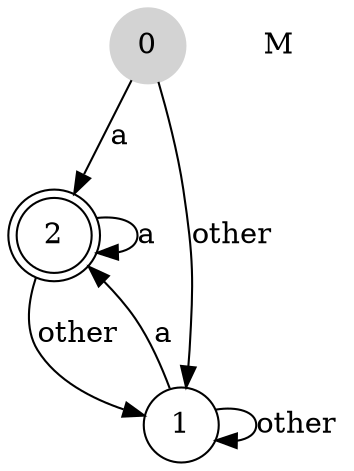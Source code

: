 digraph automata_0 {
	size ="8.5, 11";
	node [shape = circle];
	0 [ style = filled, color=lightgrey ];
	2 [ shape = doublecircle ];
	0 -> 2 [ label = "a " ];
	0 -> 1 [ label = "other " ];
	1 -> 2 [ label = "a " ];
	1 -> 1 [ label = "other " ];
	2 -> 2 [ label = "a " ];
	2 -> 1 [ label = "other " ];
	"M" [ shape = plaintext ];
}